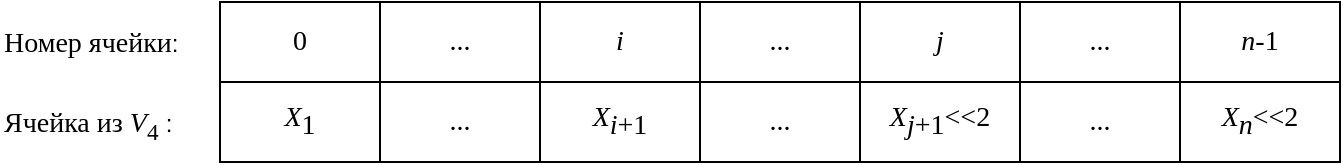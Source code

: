<mxfile version="10.6.1" type="github"><diagram id="JHbBVURJhqGR8hU-z5aL" name="Page-1"><mxGraphModel dx="1394" dy="747" grid="1" gridSize="10" guides="1" tooltips="1" connect="1" arrows="1" fold="1" page="1" pageScale="1" pageWidth="827" pageHeight="1169" math="0" shadow="0"><root><mxCell id="0"/><mxCell id="1" parent="0"/><mxCell id="xv9ZKLV-UYpBdcJPImY9-1" value="0" style="rounded=0;whiteSpace=wrap;html=1;fontSize=14;fontFamily=Times New Roman;" parent="1" vertex="1"><mxGeometry x="200" y="40" width="80" height="40" as="geometry"/></mxCell><mxCell id="xv9ZKLV-UYpBdcJPImY9-2" value="..." style="rounded=0;whiteSpace=wrap;html=1;fontSize=14;fontFamily=Times New Roman;" parent="1" vertex="1"><mxGeometry x="280" y="40" width="80" height="40" as="geometry"/></mxCell><mxCell id="xv9ZKLV-UYpBdcJPImY9-3" value="i" style="rounded=0;whiteSpace=wrap;html=1;fontStyle=2;fontSize=14;fontFamily=Times New Roman;" parent="1" vertex="1"><mxGeometry x="360" y="40" width="80" height="40" as="geometry"/></mxCell><mxCell id="xv9ZKLV-UYpBdcJPImY9-4" value="..." style="rounded=0;whiteSpace=wrap;html=1;fontSize=14;fontFamily=Times New Roman;" parent="1" vertex="1"><mxGeometry x="440" y="40" width="80" height="40" as="geometry"/></mxCell><mxCell id="xv9ZKLV-UYpBdcJPImY9-5" value="j" style="rounded=0;whiteSpace=wrap;html=1;fontStyle=2;fontSize=14;fontFamily=Times New Roman;" parent="1" vertex="1"><mxGeometry x="520" y="40" width="80" height="40" as="geometry"/></mxCell><mxCell id="xv9ZKLV-UYpBdcJPImY9-6" value="..." style="rounded=0;whiteSpace=wrap;html=1;fontSize=14;fontFamily=Times New Roman;" parent="1" vertex="1"><mxGeometry x="600" y="40" width="80" height="40" as="geometry"/></mxCell><mxCell id="xv9ZKLV-UYpBdcJPImY9-7" value="&lt;i style=&quot;font-size: 14px;&quot;&gt;n&lt;/i&gt;-1" style="rounded=0;whiteSpace=wrap;html=1;fontSize=14;fontFamily=Times New Roman;" parent="1" vertex="1"><mxGeometry x="680" y="40" width="80" height="40" as="geometry"/></mxCell><mxCell id="xv9ZKLV-UYpBdcJPImY9-8" value="..." style="rounded=0;whiteSpace=wrap;html=1;fontSize=14;fontFamily=Times New Roman;" parent="1" vertex="1"><mxGeometry x="280" y="80" width="80" height="40" as="geometry"/></mxCell><mxCell id="xv9ZKLV-UYpBdcJPImY9-9" value="X&lt;sub style=&quot;font-size: 14px&quot;&gt;i&lt;span style=&quot;font-style: normal&quot;&gt;+1&lt;/span&gt;&lt;/sub&gt;" style="rounded=0;whiteSpace=wrap;html=1;fontStyle=2;fontSize=14;fontFamily=Times New Roman;" parent="1" vertex="1"><mxGeometry x="360" y="80" width="80" height="40" as="geometry"/></mxCell><mxCell id="xv9ZKLV-UYpBdcJPImY9-10" value="..." style="rounded=0;whiteSpace=wrap;html=1;fontSize=14;fontFamily=Times New Roman;" parent="1" vertex="1"><mxGeometry x="440" y="80" width="80" height="40" as="geometry"/></mxCell><mxCell id="xv9ZKLV-UYpBdcJPImY9-11" value="&lt;span style=&quot;font-size: 14px&quot;&gt;&lt;i&gt;X&lt;/i&gt;&lt;sub style=&quot;font-size: 14px&quot;&gt;&lt;i&gt;j&lt;/i&gt;+1&lt;/sub&gt;&lt;/span&gt;&amp;lt;&amp;lt;2" style="rounded=0;whiteSpace=wrap;html=1;fontSize=14;fontFamily=Times New Roman;" parent="1" vertex="1"><mxGeometry x="520" y="80" width="80" height="40" as="geometry"/></mxCell><mxCell id="xv9ZKLV-UYpBdcJPImY9-12" value="..." style="rounded=0;whiteSpace=wrap;html=1;fontSize=14;fontFamily=Times New Roman;" parent="1" vertex="1"><mxGeometry x="600" y="80" width="80" height="40" as="geometry"/></mxCell><mxCell id="xv9ZKLV-UYpBdcJPImY9-13" value="&lt;i style=&quot;font-size: 14px&quot;&gt;X&lt;/i&gt;&lt;span style=&quot;font-size: 14px&quot;&gt;&lt;sub style=&quot;font-size: 14px&quot;&gt;&lt;i style=&quot;font-size: 14px&quot;&gt;n&lt;/i&gt;&lt;/sub&gt;&lt;/span&gt;&amp;lt;&amp;lt;2" style="rounded=0;whiteSpace=wrap;html=1;fontSize=14;fontFamily=Times New Roman;" parent="1" vertex="1"><mxGeometry x="680" y="80" width="80" height="40" as="geometry"/></mxCell><mxCell id="xv9ZKLV-UYpBdcJPImY9-14" value="X&lt;sub style=&quot;font-size: 14px ; font-style: normal&quot;&gt;1&lt;/sub&gt;" style="rounded=0;whiteSpace=wrap;html=1;fontStyle=2;fontSize=14;fontFamily=Times New Roman;" parent="1" vertex="1"><mxGeometry x="200" y="80" width="80" height="40" as="geometry"/></mxCell><mxCell id="xv9ZKLV-UYpBdcJPImY9-16" value="&lt;font face=&quot;Times New Roman&quot; style=&quot;font-size: 14px&quot;&gt;Номер ячейки&lt;/font&gt;:" style="text;html=1;resizable=0;points=[];autosize=1;align=left;verticalAlign=top;spacingTop=-4;" parent="1" vertex="1"><mxGeometry x="90" y="50" width="100" height="20" as="geometry"/></mxCell><mxCell id="xv9ZKLV-UYpBdcJPImY9-25" value="&lt;font face=&quot;Times New Roman&quot; style=&quot;font-size: 14px&quot;&gt;Ячейка из &lt;i&gt;V&lt;/i&gt;&lt;sub&gt;4&lt;/sub&gt;&amp;nbsp;&lt;/font&gt;:" style="text;html=1;resizable=0;points=[];autosize=1;align=left;verticalAlign=top;spacingTop=-4;" parent="1" vertex="1"><mxGeometry x="90" y="90" width="100" height="20" as="geometry"/></mxCell></root></mxGraphModel></diagram></mxfile>